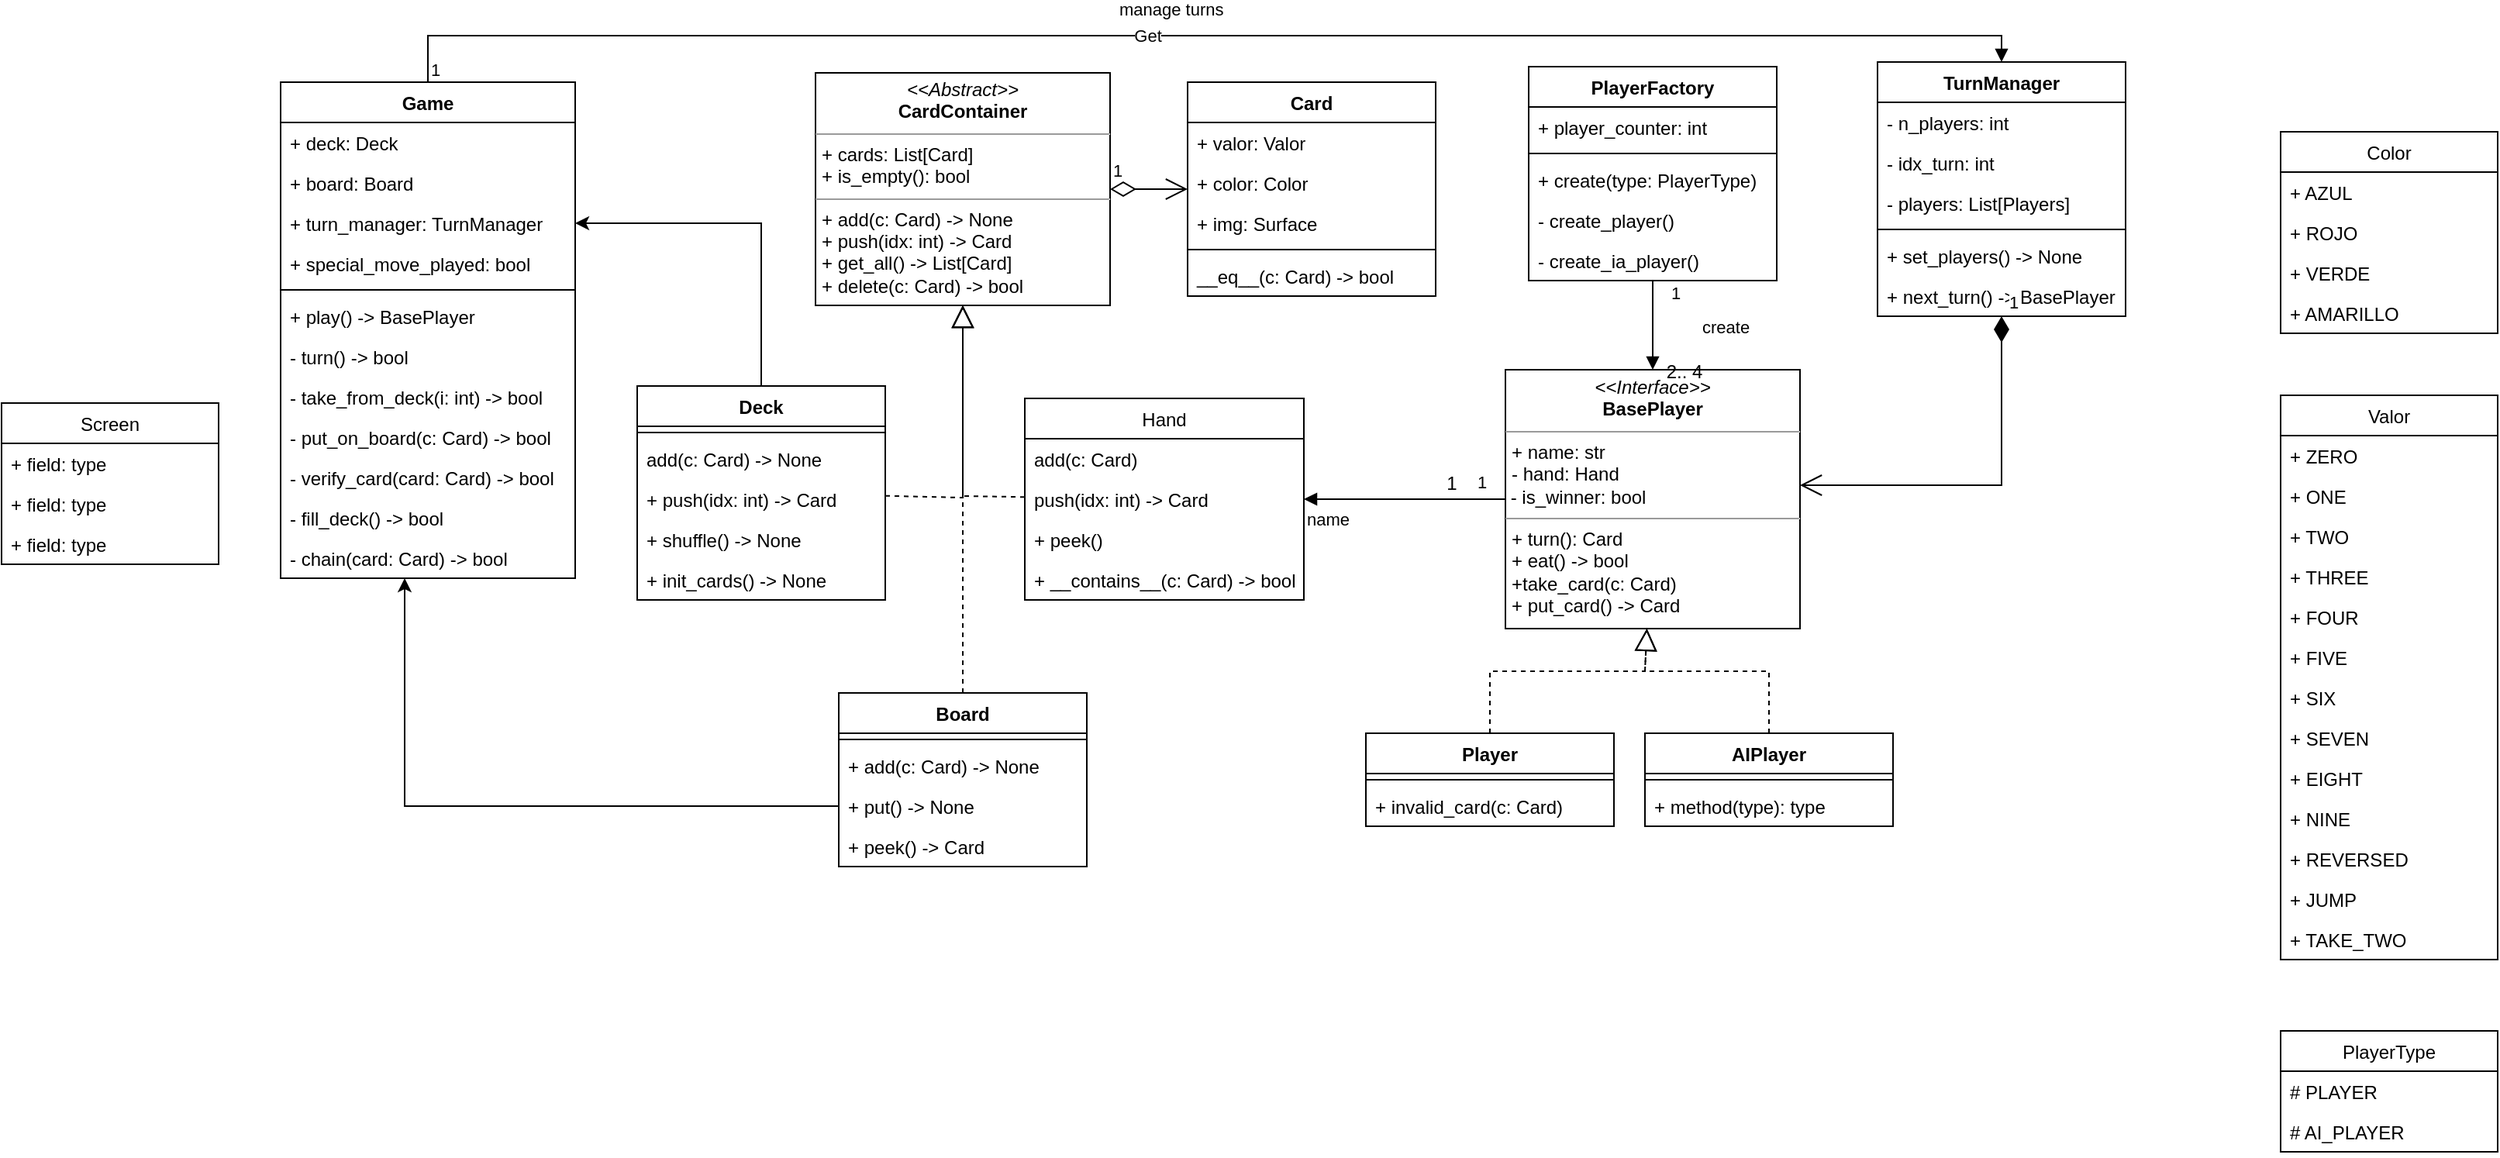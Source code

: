 <mxfile version="20.8.16" type="device"><diagram name="Page-1" id="DBGiUCMHaHdx4AlMlMy3"><mxGraphModel dx="2443" dy="949" grid="1" gridSize="10" guides="1" tooltips="1" connect="1" arrows="1" fold="1" page="1" pageScale="1" pageWidth="850" pageHeight="1100" math="0" shadow="0"><root><mxCell id="0"/><mxCell id="1" parent="0"/><mxCell id="ubqhAJazblZL6xj3t8Am-1" value="Game" style="swimlane;fontStyle=1;align=center;verticalAlign=top;childLayout=stackLayout;horizontal=1;startSize=26;horizontalStack=0;resizeParent=1;resizeParentMax=0;resizeLast=0;collapsible=1;marginBottom=0;" vertex="1" parent="1"><mxGeometry x="-600" y="140" width="190" height="320" as="geometry"/></mxCell><mxCell id="ubqhAJazblZL6xj3t8Am-2" value="+ deck: Deck" style="text;strokeColor=none;fillColor=none;align=left;verticalAlign=top;spacingLeft=4;spacingRight=4;overflow=hidden;rotatable=0;points=[[0,0.5],[1,0.5]];portConstraint=eastwest;" vertex="1" parent="ubqhAJazblZL6xj3t8Am-1"><mxGeometry y="26" width="190" height="26" as="geometry"/></mxCell><mxCell id="ubqhAJazblZL6xj3t8Am-128" value="+ board: Board" style="text;strokeColor=none;fillColor=none;align=left;verticalAlign=top;spacingLeft=4;spacingRight=4;overflow=hidden;rotatable=0;points=[[0,0.5],[1,0.5]];portConstraint=eastwest;" vertex="1" parent="ubqhAJazblZL6xj3t8Am-1"><mxGeometry y="52" width="190" height="26" as="geometry"/></mxCell><mxCell id="ubqhAJazblZL6xj3t8Am-129" value="+ turn_manager: TurnManager" style="text;strokeColor=none;fillColor=none;align=left;verticalAlign=top;spacingLeft=4;spacingRight=4;overflow=hidden;rotatable=0;points=[[0,0.5],[1,0.5]];portConstraint=eastwest;" vertex="1" parent="ubqhAJazblZL6xj3t8Am-1"><mxGeometry y="78" width="190" height="26" as="geometry"/></mxCell><mxCell id="ubqhAJazblZL6xj3t8Am-137" value="+ special_move_played: bool" style="text;strokeColor=none;fillColor=none;align=left;verticalAlign=top;spacingLeft=4;spacingRight=4;overflow=hidden;rotatable=0;points=[[0,0.5],[1,0.5]];portConstraint=eastwest;" vertex="1" parent="ubqhAJazblZL6xj3t8Am-1"><mxGeometry y="104" width="190" height="26" as="geometry"/></mxCell><mxCell id="ubqhAJazblZL6xj3t8Am-3" value="" style="line;strokeWidth=1;fillColor=none;align=left;verticalAlign=middle;spacingTop=-1;spacingLeft=3;spacingRight=3;rotatable=0;labelPosition=right;points=[];portConstraint=eastwest;strokeColor=inherit;" vertex="1" parent="ubqhAJazblZL6xj3t8Am-1"><mxGeometry y="130" width="190" height="8" as="geometry"/></mxCell><mxCell id="ubqhAJazblZL6xj3t8Am-4" value="+ play() -&gt; BasePlayer" style="text;strokeColor=none;fillColor=none;align=left;verticalAlign=top;spacingLeft=4;spacingRight=4;overflow=hidden;rotatable=0;points=[[0,0.5],[1,0.5]];portConstraint=eastwest;" vertex="1" parent="ubqhAJazblZL6xj3t8Am-1"><mxGeometry y="138" width="190" height="26" as="geometry"/></mxCell><mxCell id="ubqhAJazblZL6xj3t8Am-133" value="- turn() -&gt; bool" style="text;strokeColor=none;fillColor=none;align=left;verticalAlign=top;spacingLeft=4;spacingRight=4;overflow=hidden;rotatable=0;points=[[0,0.5],[1,0.5]];portConstraint=eastwest;" vertex="1" parent="ubqhAJazblZL6xj3t8Am-1"><mxGeometry y="164" width="190" height="26" as="geometry"/></mxCell><mxCell id="ubqhAJazblZL6xj3t8Am-134" value="- take_from_deck(i: int) -&gt; bool" style="text;strokeColor=none;fillColor=none;align=left;verticalAlign=top;spacingLeft=4;spacingRight=4;overflow=hidden;rotatable=0;points=[[0,0.5],[1,0.5]];portConstraint=eastwest;" vertex="1" parent="ubqhAJazblZL6xj3t8Am-1"><mxGeometry y="190" width="190" height="26" as="geometry"/></mxCell><mxCell id="ubqhAJazblZL6xj3t8Am-135" value="- put_on_board(c: Card) -&gt; bool" style="text;strokeColor=none;fillColor=none;align=left;verticalAlign=top;spacingLeft=4;spacingRight=4;overflow=hidden;rotatable=0;points=[[0,0.5],[1,0.5]];portConstraint=eastwest;" vertex="1" parent="ubqhAJazblZL6xj3t8Am-1"><mxGeometry y="216" width="190" height="26" as="geometry"/></mxCell><mxCell id="ubqhAJazblZL6xj3t8Am-132" value="- verify_card(card: Card) -&gt; bool" style="text;strokeColor=none;fillColor=none;align=left;verticalAlign=top;spacingLeft=4;spacingRight=4;overflow=hidden;rotatable=0;points=[[0,0.5],[1,0.5]];portConstraint=eastwest;" vertex="1" parent="ubqhAJazblZL6xj3t8Am-1"><mxGeometry y="242" width="190" height="26" as="geometry"/></mxCell><mxCell id="ubqhAJazblZL6xj3t8Am-140" value="- fill_deck() -&gt; bool" style="text;strokeColor=none;fillColor=none;align=left;verticalAlign=top;spacingLeft=4;spacingRight=4;overflow=hidden;rotatable=0;points=[[0,0.5],[1,0.5]];portConstraint=eastwest;" vertex="1" parent="ubqhAJazblZL6xj3t8Am-1"><mxGeometry y="268" width="190" height="26" as="geometry"/></mxCell><mxCell id="ubqhAJazblZL6xj3t8Am-136" value="- chain(card: Card) -&gt; bool" style="text;strokeColor=none;fillColor=none;align=left;verticalAlign=top;spacingLeft=4;spacingRight=4;overflow=hidden;rotatable=0;points=[[0,0.5],[1,0.5]];portConstraint=eastwest;" vertex="1" parent="ubqhAJazblZL6xj3t8Am-1"><mxGeometry y="294" width="190" height="26" as="geometry"/></mxCell><mxCell id="ubqhAJazblZL6xj3t8Am-9" value="&lt;p style=&quot;margin:0px;margin-top:4px;text-align:center;&quot;&gt;&lt;i&gt;&amp;lt;&amp;lt;Interface&amp;gt;&amp;gt;&lt;/i&gt;&lt;br&gt;&lt;b&gt;BasePlayer&lt;/b&gt;&lt;/p&gt;&lt;hr size=&quot;1&quot;&gt;&lt;p style=&quot;margin:0px;margin-left:4px;&quot;&gt;+ name: str&lt;br&gt;- hand: Hand&lt;/p&gt;&amp;nbsp;- is_winner: bool&lt;br&gt;&lt;hr size=&quot;1&quot;&gt;&lt;p style=&quot;margin:0px;margin-left:4px;&quot;&gt;+ turn(): Card&lt;/p&gt;&lt;p style=&quot;margin:0px;margin-left:4px;&quot;&gt;+ eat() -&amp;gt; bool&lt;br&gt;+take_card(c: Card)&lt;/p&gt;&lt;p style=&quot;margin:0px;margin-left:4px;&quot;&gt;+ put_card() -&amp;gt; Card&lt;/p&gt;" style="verticalAlign=top;align=left;overflow=fill;fontSize=12;fontFamily=Helvetica;html=1;" vertex="1" parent="1"><mxGeometry x="190" y="325.5" width="190" height="167" as="geometry"/></mxCell><mxCell id="ubqhAJazblZL6xj3t8Am-10" value="Hand" style="swimlane;fontStyle=0;childLayout=stackLayout;horizontal=1;startSize=26;fillColor=none;horizontalStack=0;resizeParent=1;resizeParentMax=0;resizeLast=0;collapsible=1;marginBottom=0;" vertex="1" parent="1"><mxGeometry x="-120" y="344" width="180" height="130" as="geometry"/></mxCell><mxCell id="ubqhAJazblZL6xj3t8Am-102" value="add(c: Card)" style="text;strokeColor=none;fillColor=none;align=left;verticalAlign=top;spacingLeft=4;spacingRight=4;overflow=hidden;rotatable=0;points=[[0,0.5],[1,0.5]];portConstraint=eastwest;" vertex="1" parent="ubqhAJazblZL6xj3t8Am-10"><mxGeometry y="26" width="180" height="26" as="geometry"/></mxCell><mxCell id="ubqhAJazblZL6xj3t8Am-103" value="push(idx: int) -&gt; Card" style="text;strokeColor=none;fillColor=none;align=left;verticalAlign=top;spacingLeft=4;spacingRight=4;overflow=hidden;rotatable=0;points=[[0,0.5],[1,0.5]];portConstraint=eastwest;" vertex="1" parent="ubqhAJazblZL6xj3t8Am-10"><mxGeometry y="52" width="180" height="26" as="geometry"/></mxCell><mxCell id="ubqhAJazblZL6xj3t8Am-119" value="+ peek()" style="text;strokeColor=none;fillColor=none;align=left;verticalAlign=top;spacingLeft=4;spacingRight=4;overflow=hidden;rotatable=0;points=[[0,0.5],[1,0.5]];portConstraint=eastwest;" vertex="1" parent="ubqhAJazblZL6xj3t8Am-10"><mxGeometry y="78" width="180" height="26" as="geometry"/></mxCell><mxCell id="ubqhAJazblZL6xj3t8Am-117" value="+ __contains__(c: Card) -&gt; bool" style="text;strokeColor=none;fillColor=none;align=left;verticalAlign=top;spacingLeft=4;spacingRight=4;overflow=hidden;rotatable=0;points=[[0,0.5],[1,0.5]];portConstraint=eastwest;" vertex="1" parent="ubqhAJazblZL6xj3t8Am-10"><mxGeometry y="104" width="180" height="26" as="geometry"/></mxCell><mxCell id="ubqhAJazblZL6xj3t8Am-14" value="Player" style="swimlane;fontStyle=1;align=center;verticalAlign=top;childLayout=stackLayout;horizontal=1;startSize=26;horizontalStack=0;resizeParent=1;resizeParentMax=0;resizeLast=0;collapsible=1;marginBottom=0;" vertex="1" parent="1"><mxGeometry x="100" y="560" width="160" height="60" as="geometry"/></mxCell><mxCell id="ubqhAJazblZL6xj3t8Am-16" value="" style="line;strokeWidth=1;fillColor=none;align=left;verticalAlign=middle;spacingTop=-1;spacingLeft=3;spacingRight=3;rotatable=0;labelPosition=right;points=[];portConstraint=eastwest;strokeColor=inherit;" vertex="1" parent="ubqhAJazblZL6xj3t8Am-14"><mxGeometry y="26" width="160" height="8" as="geometry"/></mxCell><mxCell id="ubqhAJazblZL6xj3t8Am-17" value="+ invalid_card(c: Card)" style="text;strokeColor=none;fillColor=none;align=left;verticalAlign=top;spacingLeft=4;spacingRight=4;overflow=hidden;rotatable=0;points=[[0,0.5],[1,0.5]];portConstraint=eastwest;" vertex="1" parent="ubqhAJazblZL6xj3t8Am-14"><mxGeometry y="34" width="160" height="26" as="geometry"/></mxCell><mxCell id="ubqhAJazblZL6xj3t8Am-18" value="AIPlayer" style="swimlane;fontStyle=1;align=center;verticalAlign=top;childLayout=stackLayout;horizontal=1;startSize=26;horizontalStack=0;resizeParent=1;resizeParentMax=0;resizeLast=0;collapsible=1;marginBottom=0;" vertex="1" parent="1"><mxGeometry x="280" y="560" width="160" height="60" as="geometry"/></mxCell><mxCell id="ubqhAJazblZL6xj3t8Am-20" value="" style="line;strokeWidth=1;fillColor=none;align=left;verticalAlign=middle;spacingTop=-1;spacingLeft=3;spacingRight=3;rotatable=0;labelPosition=right;points=[];portConstraint=eastwest;strokeColor=inherit;" vertex="1" parent="ubqhAJazblZL6xj3t8Am-18"><mxGeometry y="26" width="160" height="8" as="geometry"/></mxCell><mxCell id="ubqhAJazblZL6xj3t8Am-21" value="+ method(type): type" style="text;strokeColor=none;fillColor=none;align=left;verticalAlign=top;spacingLeft=4;spacingRight=4;overflow=hidden;rotatable=0;points=[[0,0.5],[1,0.5]];portConstraint=eastwest;" vertex="1" parent="ubqhAJazblZL6xj3t8Am-18"><mxGeometry y="34" width="160" height="26" as="geometry"/></mxCell><mxCell id="ubqhAJazblZL6xj3t8Am-22" value="" style="endArrow=block;dashed=1;endFill=0;endSize=12;html=1;rounded=0;" edge="1" parent="1" source="ubqhAJazblZL6xj3t8Am-14" target="ubqhAJazblZL6xj3t8Am-9"><mxGeometry width="160" relative="1" as="geometry"><mxPoint x="295" y="440" as="sourcePoint"/><mxPoint x="455" y="440" as="targetPoint"/><Array as="points"><mxPoint x="180" y="520"/><mxPoint x="280" y="520"/></Array></mxGeometry></mxCell><mxCell id="ubqhAJazblZL6xj3t8Am-23" value="" style="endArrow=block;dashed=1;endFill=0;endSize=12;html=1;rounded=0;" edge="1" parent="1" source="ubqhAJazblZL6xj3t8Am-18" target="ubqhAJazblZL6xj3t8Am-9"><mxGeometry width="160" relative="1" as="geometry"><mxPoint x="295" y="440" as="sourcePoint"/><mxPoint x="455" y="440" as="targetPoint"/><Array as="points"><mxPoint x="360" y="520"/><mxPoint x="280" y="520"/></Array></mxGeometry></mxCell><mxCell id="ubqhAJazblZL6xj3t8Am-24" value="PlayerFactory" style="swimlane;fontStyle=1;align=center;verticalAlign=top;childLayout=stackLayout;horizontal=1;startSize=26;horizontalStack=0;resizeParent=1;resizeParentMax=0;resizeLast=0;collapsible=1;marginBottom=0;" vertex="1" parent="1"><mxGeometry x="205" y="130" width="160" height="138" as="geometry"/></mxCell><mxCell id="ubqhAJazblZL6xj3t8Am-36" value="+ player_counter: int" style="text;strokeColor=none;fillColor=none;align=left;verticalAlign=top;spacingLeft=4;spacingRight=4;overflow=hidden;rotatable=0;points=[[0,0.5],[1,0.5]];portConstraint=eastwest;" vertex="1" parent="ubqhAJazblZL6xj3t8Am-24"><mxGeometry y="26" width="160" height="26" as="geometry"/></mxCell><mxCell id="ubqhAJazblZL6xj3t8Am-26" value="" style="line;strokeWidth=1;fillColor=none;align=left;verticalAlign=middle;spacingTop=-1;spacingLeft=3;spacingRight=3;rotatable=0;labelPosition=right;points=[];portConstraint=eastwest;strokeColor=inherit;" vertex="1" parent="ubqhAJazblZL6xj3t8Am-24"><mxGeometry y="52" width="160" height="8" as="geometry"/></mxCell><mxCell id="ubqhAJazblZL6xj3t8Am-37" value="+ create(type: PlayerType)" style="text;strokeColor=none;fillColor=none;align=left;verticalAlign=top;spacingLeft=4;spacingRight=4;overflow=hidden;rotatable=0;points=[[0,0.5],[1,0.5]];portConstraint=eastwest;" vertex="1" parent="ubqhAJazblZL6xj3t8Am-24"><mxGeometry y="60" width="160" height="26" as="geometry"/></mxCell><mxCell id="ubqhAJazblZL6xj3t8Am-27" value="- create_player()" style="text;strokeColor=none;fillColor=none;align=left;verticalAlign=top;spacingLeft=4;spacingRight=4;overflow=hidden;rotatable=0;points=[[0,0.5],[1,0.5]];portConstraint=eastwest;" vertex="1" parent="ubqhAJazblZL6xj3t8Am-24"><mxGeometry y="86" width="160" height="26" as="geometry"/></mxCell><mxCell id="ubqhAJazblZL6xj3t8Am-29" value="- create_ia_player()" style="text;strokeColor=none;fillColor=none;align=left;verticalAlign=top;spacingLeft=4;spacingRight=4;overflow=hidden;rotatable=0;points=[[0,0.5],[1,0.5]];portConstraint=eastwest;" vertex="1" parent="ubqhAJazblZL6xj3t8Am-24"><mxGeometry y="112" width="160" height="26" as="geometry"/></mxCell><mxCell id="ubqhAJazblZL6xj3t8Am-30" value="create" style="endArrow=block;endFill=1;html=1;edgeStyle=orthogonalEdgeStyle;align=left;verticalAlign=top;rounded=0;" edge="1" parent="1" source="ubqhAJazblZL6xj3t8Am-24" target="ubqhAJazblZL6xj3t8Am-9"><mxGeometry x="-0.429" y="30" relative="1" as="geometry"><mxPoint x="340" y="320" as="sourcePoint"/><mxPoint x="500" y="320" as="targetPoint"/><mxPoint as="offset"/></mxGeometry></mxCell><mxCell id="ubqhAJazblZL6xj3t8Am-31" value="1" style="edgeLabel;resizable=0;html=1;align=left;verticalAlign=bottom;" connectable="0" vertex="1" parent="ubqhAJazblZL6xj3t8Am-30"><mxGeometry x="-1" relative="1" as="geometry"><mxPoint x="10" y="16" as="offset"/></mxGeometry></mxCell><mxCell id="ubqhAJazblZL6xj3t8Am-32" value="2.. 4" style="text;html=1;align=center;verticalAlign=middle;resizable=0;points=[];autosize=1;strokeColor=none;fillColor=none;" vertex="1" parent="1"><mxGeometry x="280" y="312" width="50" height="30" as="geometry"/></mxCell><mxCell id="ubqhAJazblZL6xj3t8Am-33" value="name" style="endArrow=block;endFill=1;html=1;edgeStyle=orthogonalEdgeStyle;align=left;verticalAlign=top;rounded=0;" edge="1" parent="1" source="ubqhAJazblZL6xj3t8Am-9" target="ubqhAJazblZL6xj3t8Am-10"><mxGeometry x="1" relative="1" as="geometry"><mxPoint x="340" y="370" as="sourcePoint"/><mxPoint x="500" y="370" as="targetPoint"/><mxPoint as="offset"/></mxGeometry></mxCell><mxCell id="ubqhAJazblZL6xj3t8Am-34" value="1" style="edgeLabel;resizable=0;html=1;align=left;verticalAlign=bottom;" connectable="0" vertex="1" parent="ubqhAJazblZL6xj3t8Am-33"><mxGeometry x="-1" relative="1" as="geometry"><mxPoint x="-20" y="-3" as="offset"/></mxGeometry></mxCell><mxCell id="ubqhAJazblZL6xj3t8Am-35" value="1" style="text;html=1;align=center;verticalAlign=middle;resizable=0;points=[];autosize=1;strokeColor=none;fillColor=none;" vertex="1" parent="1"><mxGeometry x="140" y="384" width="30" height="30" as="geometry"/></mxCell><mxCell id="ubqhAJazblZL6xj3t8Am-38" value="PlayerType" style="swimlane;fontStyle=0;childLayout=stackLayout;horizontal=1;startSize=26;fillColor=none;horizontalStack=0;resizeParent=1;resizeParentMax=0;resizeLast=0;collapsible=1;marginBottom=0;" vertex="1" parent="1"><mxGeometry x="690" y="752" width="140" height="78" as="geometry"/></mxCell><mxCell id="ubqhAJazblZL6xj3t8Am-25" value="# PLAYER" style="text;strokeColor=none;fillColor=none;align=left;verticalAlign=top;spacingLeft=4;spacingRight=4;overflow=hidden;rotatable=0;points=[[0,0.5],[1,0.5]];portConstraint=eastwest;" vertex="1" parent="ubqhAJazblZL6xj3t8Am-38"><mxGeometry y="26" width="140" height="26" as="geometry"/></mxCell><mxCell id="ubqhAJazblZL6xj3t8Am-28" value="# AI_PLAYER" style="text;strokeColor=none;fillColor=none;align=left;verticalAlign=top;spacingLeft=4;spacingRight=4;overflow=hidden;rotatable=0;points=[[0,0.5],[1,0.5]];portConstraint=eastwest;" vertex="1" parent="ubqhAJazblZL6xj3t8Am-38"><mxGeometry y="52" width="140" height="26" as="geometry"/></mxCell><mxCell id="ubqhAJazblZL6xj3t8Am-43" value="Card" style="swimlane;fontStyle=1;align=center;verticalAlign=top;childLayout=stackLayout;horizontal=1;startSize=26;horizontalStack=0;resizeParent=1;resizeParentMax=0;resizeLast=0;collapsible=1;marginBottom=0;" vertex="1" parent="1"><mxGeometry x="-15" y="140" width="160" height="138" as="geometry"/></mxCell><mxCell id="ubqhAJazblZL6xj3t8Am-47" value="+ valor: Valor" style="text;strokeColor=none;fillColor=none;align=left;verticalAlign=top;spacingLeft=4;spacingRight=4;overflow=hidden;rotatable=0;points=[[0,0.5],[1,0.5]];portConstraint=eastwest;" vertex="1" parent="ubqhAJazblZL6xj3t8Am-43"><mxGeometry y="26" width="160" height="26" as="geometry"/></mxCell><mxCell id="ubqhAJazblZL6xj3t8Am-44" value="+ color: Color" style="text;strokeColor=none;fillColor=none;align=left;verticalAlign=top;spacingLeft=4;spacingRight=4;overflow=hidden;rotatable=0;points=[[0,0.5],[1,0.5]];portConstraint=eastwest;" vertex="1" parent="ubqhAJazblZL6xj3t8Am-43"><mxGeometry y="52" width="160" height="26" as="geometry"/></mxCell><mxCell id="ubqhAJazblZL6xj3t8Am-48" value="+ img: Surface" style="text;strokeColor=none;fillColor=none;align=left;verticalAlign=top;spacingLeft=4;spacingRight=4;overflow=hidden;rotatable=0;points=[[0,0.5],[1,0.5]];portConstraint=eastwest;" vertex="1" parent="ubqhAJazblZL6xj3t8Am-43"><mxGeometry y="78" width="160" height="26" as="geometry"/></mxCell><mxCell id="ubqhAJazblZL6xj3t8Am-45" value="" style="line;strokeWidth=1;fillColor=none;align=left;verticalAlign=middle;spacingTop=-1;spacingLeft=3;spacingRight=3;rotatable=0;labelPosition=right;points=[];portConstraint=eastwest;strokeColor=inherit;" vertex="1" parent="ubqhAJazblZL6xj3t8Am-43"><mxGeometry y="104" width="160" height="8" as="geometry"/></mxCell><mxCell id="ubqhAJazblZL6xj3t8Am-46" value="__eq__(c: Card) -&gt; bool" style="text;strokeColor=none;fillColor=none;align=left;verticalAlign=top;spacingLeft=4;spacingRight=4;overflow=hidden;rotatable=0;points=[[0,0.5],[1,0.5]];portConstraint=eastwest;" vertex="1" parent="ubqhAJazblZL6xj3t8Am-43"><mxGeometry y="112" width="160" height="26" as="geometry"/></mxCell><mxCell id="ubqhAJazblZL6xj3t8Am-49" value="Color" style="swimlane;fontStyle=0;childLayout=stackLayout;horizontal=1;startSize=26;fillColor=none;horizontalStack=0;resizeParent=1;resizeParentMax=0;resizeLast=0;collapsible=1;marginBottom=0;" vertex="1" parent="1"><mxGeometry x="690" y="172" width="140" height="130" as="geometry"/></mxCell><mxCell id="ubqhAJazblZL6xj3t8Am-50" value="+ AZUL" style="text;strokeColor=none;fillColor=none;align=left;verticalAlign=top;spacingLeft=4;spacingRight=4;overflow=hidden;rotatable=0;points=[[0,0.5],[1,0.5]];portConstraint=eastwest;" vertex="1" parent="ubqhAJazblZL6xj3t8Am-49"><mxGeometry y="26" width="140" height="26" as="geometry"/></mxCell><mxCell id="ubqhAJazblZL6xj3t8Am-51" value="+ ROJO" style="text;strokeColor=none;fillColor=none;align=left;verticalAlign=top;spacingLeft=4;spacingRight=4;overflow=hidden;rotatable=0;points=[[0,0.5],[1,0.5]];portConstraint=eastwest;" vertex="1" parent="ubqhAJazblZL6xj3t8Am-49"><mxGeometry y="52" width="140" height="26" as="geometry"/></mxCell><mxCell id="ubqhAJazblZL6xj3t8Am-55" value="+ VERDE" style="text;strokeColor=none;fillColor=none;align=left;verticalAlign=top;spacingLeft=4;spacingRight=4;overflow=hidden;rotatable=0;points=[[0,0.5],[1,0.5]];portConstraint=eastwest;" vertex="1" parent="ubqhAJazblZL6xj3t8Am-49"><mxGeometry y="78" width="140" height="26" as="geometry"/></mxCell><mxCell id="ubqhAJazblZL6xj3t8Am-54" value="+ AMARILLO" style="text;strokeColor=none;fillColor=none;align=left;verticalAlign=top;spacingLeft=4;spacingRight=4;overflow=hidden;rotatable=0;points=[[0,0.5],[1,0.5]];portConstraint=eastwest;" vertex="1" parent="ubqhAJazblZL6xj3t8Am-49"><mxGeometry y="104" width="140" height="26" as="geometry"/></mxCell><mxCell id="ubqhAJazblZL6xj3t8Am-56" value="Valor" style="swimlane;fontStyle=0;childLayout=stackLayout;horizontal=1;startSize=26;fillColor=none;horizontalStack=0;resizeParent=1;resizeParentMax=0;resizeLast=0;collapsible=1;marginBottom=0;" vertex="1" parent="1"><mxGeometry x="690" y="342" width="140" height="364" as="geometry"/></mxCell><mxCell id="ubqhAJazblZL6xj3t8Am-57" value="+ ZERO" style="text;strokeColor=none;fillColor=none;align=left;verticalAlign=top;spacingLeft=4;spacingRight=4;overflow=hidden;rotatable=0;points=[[0,0.5],[1,0.5]];portConstraint=eastwest;" vertex="1" parent="ubqhAJazblZL6xj3t8Am-56"><mxGeometry y="26" width="140" height="26" as="geometry"/></mxCell><mxCell id="ubqhAJazblZL6xj3t8Am-58" value="+ ONE" style="text;strokeColor=none;fillColor=none;align=left;verticalAlign=top;spacingLeft=4;spacingRight=4;overflow=hidden;rotatable=0;points=[[0,0.5],[1,0.5]];portConstraint=eastwest;" vertex="1" parent="ubqhAJazblZL6xj3t8Am-56"><mxGeometry y="52" width="140" height="26" as="geometry"/></mxCell><mxCell id="ubqhAJazblZL6xj3t8Am-59" value="+ TWO" style="text;strokeColor=none;fillColor=none;align=left;verticalAlign=top;spacingLeft=4;spacingRight=4;overflow=hidden;rotatable=0;points=[[0,0.5],[1,0.5]];portConstraint=eastwest;" vertex="1" parent="ubqhAJazblZL6xj3t8Am-56"><mxGeometry y="78" width="140" height="26" as="geometry"/></mxCell><mxCell id="ubqhAJazblZL6xj3t8Am-60" value="+ THREE" style="text;strokeColor=none;fillColor=none;align=left;verticalAlign=top;spacingLeft=4;spacingRight=4;overflow=hidden;rotatable=0;points=[[0,0.5],[1,0.5]];portConstraint=eastwest;" vertex="1" parent="ubqhAJazblZL6xj3t8Am-56"><mxGeometry y="104" width="140" height="26" as="geometry"/></mxCell><mxCell id="ubqhAJazblZL6xj3t8Am-62" value="+ FOUR" style="text;strokeColor=none;fillColor=none;align=left;verticalAlign=top;spacingLeft=4;spacingRight=4;overflow=hidden;rotatable=0;points=[[0,0.5],[1,0.5]];portConstraint=eastwest;" vertex="1" parent="ubqhAJazblZL6xj3t8Am-56"><mxGeometry y="130" width="140" height="26" as="geometry"/></mxCell><mxCell id="ubqhAJazblZL6xj3t8Am-65" value="+ FIVE" style="text;strokeColor=none;fillColor=none;align=left;verticalAlign=top;spacingLeft=4;spacingRight=4;overflow=hidden;rotatable=0;points=[[0,0.5],[1,0.5]];portConstraint=eastwest;" vertex="1" parent="ubqhAJazblZL6xj3t8Am-56"><mxGeometry y="156" width="140" height="26" as="geometry"/></mxCell><mxCell id="ubqhAJazblZL6xj3t8Am-66" value="+ SIX" style="text;strokeColor=none;fillColor=none;align=left;verticalAlign=top;spacingLeft=4;spacingRight=4;overflow=hidden;rotatable=0;points=[[0,0.5],[1,0.5]];portConstraint=eastwest;" vertex="1" parent="ubqhAJazblZL6xj3t8Am-56"><mxGeometry y="182" width="140" height="26" as="geometry"/></mxCell><mxCell id="ubqhAJazblZL6xj3t8Am-67" value="+ SEVEN" style="text;strokeColor=none;fillColor=none;align=left;verticalAlign=top;spacingLeft=4;spacingRight=4;overflow=hidden;rotatable=0;points=[[0,0.5],[1,0.5]];portConstraint=eastwest;" vertex="1" parent="ubqhAJazblZL6xj3t8Am-56"><mxGeometry y="208" width="140" height="26" as="geometry"/></mxCell><mxCell id="ubqhAJazblZL6xj3t8Am-64" value="+ EIGHT" style="text;strokeColor=none;fillColor=none;align=left;verticalAlign=top;spacingLeft=4;spacingRight=4;overflow=hidden;rotatable=0;points=[[0,0.5],[1,0.5]];portConstraint=eastwest;" vertex="1" parent="ubqhAJazblZL6xj3t8Am-56"><mxGeometry y="234" width="140" height="26" as="geometry"/></mxCell><mxCell id="ubqhAJazblZL6xj3t8Am-63" value="+ NINE" style="text;strokeColor=none;fillColor=none;align=left;verticalAlign=top;spacingLeft=4;spacingRight=4;overflow=hidden;rotatable=0;points=[[0,0.5],[1,0.5]];portConstraint=eastwest;" vertex="1" parent="ubqhAJazblZL6xj3t8Am-56"><mxGeometry y="260" width="140" height="26" as="geometry"/></mxCell><mxCell id="ubqhAJazblZL6xj3t8Am-61" value="+ REVERSED" style="text;strokeColor=none;fillColor=none;align=left;verticalAlign=top;spacingLeft=4;spacingRight=4;overflow=hidden;rotatable=0;points=[[0,0.5],[1,0.5]];portConstraint=eastwest;" vertex="1" parent="ubqhAJazblZL6xj3t8Am-56"><mxGeometry y="286" width="140" height="26" as="geometry"/></mxCell><mxCell id="ubqhAJazblZL6xj3t8Am-68" value="+ JUMP" style="text;strokeColor=none;fillColor=none;align=left;verticalAlign=top;spacingLeft=4;spacingRight=4;overflow=hidden;rotatable=0;points=[[0,0.5],[1,0.5]];portConstraint=eastwest;" vertex="1" parent="ubqhAJazblZL6xj3t8Am-56"><mxGeometry y="312" width="140" height="26" as="geometry"/></mxCell><mxCell id="ubqhAJazblZL6xj3t8Am-69" value="+ TAKE_TWO" style="text;strokeColor=none;fillColor=none;align=left;verticalAlign=top;spacingLeft=4;spacingRight=4;overflow=hidden;rotatable=0;points=[[0,0.5],[1,0.5]];portConstraint=eastwest;" vertex="1" parent="ubqhAJazblZL6xj3t8Am-56"><mxGeometry y="338" width="140" height="26" as="geometry"/></mxCell><mxCell id="ubqhAJazblZL6xj3t8Am-131" style="edgeStyle=orthogonalEdgeStyle;rounded=0;orthogonalLoop=1;jettySize=auto;html=1;entryX=1;entryY=0.5;entryDx=0;entryDy=0;" edge="1" parent="1" source="ubqhAJazblZL6xj3t8Am-74" target="ubqhAJazblZL6xj3t8Am-129"><mxGeometry relative="1" as="geometry"><Array as="points"><mxPoint x="-290" y="231"/></Array></mxGeometry></mxCell><mxCell id="ubqhAJazblZL6xj3t8Am-74" value="Deck" style="swimlane;fontStyle=1;align=center;verticalAlign=top;childLayout=stackLayout;horizontal=1;startSize=26;horizontalStack=0;resizeParent=1;resizeParentMax=0;resizeLast=0;collapsible=1;marginBottom=0;" vertex="1" parent="1"><mxGeometry x="-370" y="336" width="160" height="138" as="geometry"/></mxCell><mxCell id="ubqhAJazblZL6xj3t8Am-76" value="" style="line;strokeWidth=1;fillColor=none;align=left;verticalAlign=middle;spacingTop=-1;spacingLeft=3;spacingRight=3;rotatable=0;labelPosition=right;points=[];portConstraint=eastwest;strokeColor=inherit;" vertex="1" parent="ubqhAJazblZL6xj3t8Am-74"><mxGeometry y="26" width="160" height="8" as="geometry"/></mxCell><mxCell id="ubqhAJazblZL6xj3t8Am-77" value="add(c: Card) -&gt; None" style="text;strokeColor=none;fillColor=none;align=left;verticalAlign=top;spacingLeft=4;spacingRight=4;overflow=hidden;rotatable=0;points=[[0,0.5],[1,0.5]];portConstraint=eastwest;" vertex="1" parent="ubqhAJazblZL6xj3t8Am-74"><mxGeometry y="34" width="160" height="26" as="geometry"/></mxCell><mxCell id="ubqhAJazblZL6xj3t8Am-104" value="+ push(idx: int) -&gt; Card" style="text;strokeColor=none;fillColor=none;align=left;verticalAlign=top;spacingLeft=4;spacingRight=4;overflow=hidden;rotatable=0;points=[[0,0.5],[1,0.5]];portConstraint=eastwest;" vertex="1" parent="ubqhAJazblZL6xj3t8Am-74"><mxGeometry y="60" width="160" height="26" as="geometry"/></mxCell><mxCell id="ubqhAJazblZL6xj3t8Am-138" value="+ shuffle() -&gt; None" style="text;strokeColor=none;fillColor=none;align=left;verticalAlign=top;spacingLeft=4;spacingRight=4;overflow=hidden;rotatable=0;points=[[0,0.5],[1,0.5]];portConstraint=eastwest;" vertex="1" parent="ubqhAJazblZL6xj3t8Am-74"><mxGeometry y="86" width="160" height="26" as="geometry"/></mxCell><mxCell id="ubqhAJazblZL6xj3t8Am-116" value="+ init_cards() -&gt; None" style="text;strokeColor=none;fillColor=none;align=left;verticalAlign=top;spacingLeft=4;spacingRight=4;overflow=hidden;rotatable=0;points=[[0,0.5],[1,0.5]];portConstraint=eastwest;" vertex="1" parent="ubqhAJazblZL6xj3t8Am-74"><mxGeometry y="112" width="160" height="26" as="geometry"/></mxCell><mxCell id="ubqhAJazblZL6xj3t8Am-86" value="&lt;p style=&quot;margin:0px;margin-top:4px;text-align:center;&quot;&gt;&lt;i&gt;&amp;lt;&amp;lt;Abstract&amp;gt;&amp;gt;&lt;/i&gt;&lt;br&gt;&lt;b&gt;CardContainer&lt;/b&gt;&lt;/p&gt;&lt;hr size=&quot;1&quot;&gt;&lt;p style=&quot;margin:0px;margin-left:4px;&quot;&gt;+ cards: List[Card]&lt;/p&gt;&lt;p style=&quot;margin:0px;margin-left:4px;&quot;&gt;+ is_empty(): bool&lt;/p&gt;&lt;hr size=&quot;1&quot;&gt;&lt;p style=&quot;margin:0px;margin-left:4px;&quot;&gt;&lt;span style=&quot;background-color: initial;&quot;&gt;+ add(c: Card) -&amp;gt; None&lt;/span&gt;&lt;br&gt;&lt;/p&gt;&lt;p style=&quot;margin:0px;margin-left:4px;&quot;&gt;+ push(idx: int) -&amp;gt; Card&lt;/p&gt;&lt;p style=&quot;margin:0px;margin-left:4px;&quot;&gt;+ get_all() -&amp;gt; List[Card]&lt;/p&gt;&lt;p style=&quot;margin:0px;margin-left:4px;&quot;&gt;+ delete(c: Card) -&amp;gt; bool&lt;/p&gt;" style="verticalAlign=top;align=left;overflow=fill;fontSize=12;fontFamily=Helvetica;html=1;" vertex="1" parent="1"><mxGeometry x="-255" y="134" width="190" height="150" as="geometry"/></mxCell><mxCell id="ubqhAJazblZL6xj3t8Am-87" value="" style="endArrow=block;dashed=1;endFill=0;endSize=12;html=1;rounded=0;" edge="1" parent="1" source="ubqhAJazblZL6xj3t8Am-74" target="ubqhAJazblZL6xj3t8Am-86"><mxGeometry width="160" relative="1" as="geometry"><mxPoint x="-140" y="320" as="sourcePoint"/><mxPoint x="20" y="320" as="targetPoint"/><Array as="points"><mxPoint x="-160" y="408"/><mxPoint x="-160" y="390"/></Array></mxGeometry></mxCell><mxCell id="ubqhAJazblZL6xj3t8Am-88" value="" style="endArrow=block;dashed=1;endFill=0;endSize=12;html=1;rounded=0;" edge="1" parent="1" source="ubqhAJazblZL6xj3t8Am-10" target="ubqhAJazblZL6xj3t8Am-86"><mxGeometry width="160" relative="1" as="geometry"><mxPoint x="-140" y="320" as="sourcePoint"/><mxPoint x="20" y="320" as="targetPoint"/><Array as="points"><mxPoint x="-160" y="407"/></Array></mxGeometry></mxCell><mxCell id="ubqhAJazblZL6xj3t8Am-89" value="1" style="endArrow=open;html=1;endSize=12;startArrow=diamondThin;startSize=14;startFill=0;edgeStyle=orthogonalEdgeStyle;align=left;verticalAlign=bottom;rounded=0;" edge="1" parent="1" source="ubqhAJazblZL6xj3t8Am-86" target="ubqhAJazblZL6xj3t8Am-43"><mxGeometry x="-1" y="3" relative="1" as="geometry"><mxPoint x="-140" y="320" as="sourcePoint"/><mxPoint x="20" y="320" as="targetPoint"/></mxGeometry></mxCell><mxCell id="ubqhAJazblZL6xj3t8Am-90" value="Board" style="swimlane;fontStyle=1;align=center;verticalAlign=top;childLayout=stackLayout;horizontal=1;startSize=26;horizontalStack=0;resizeParent=1;resizeParentMax=0;resizeLast=0;collapsible=1;marginBottom=0;" vertex="1" parent="1"><mxGeometry x="-240" y="534" width="160" height="112" as="geometry"/></mxCell><mxCell id="ubqhAJazblZL6xj3t8Am-92" value="" style="line;strokeWidth=1;fillColor=none;align=left;verticalAlign=middle;spacingTop=-1;spacingLeft=3;spacingRight=3;rotatable=0;labelPosition=right;points=[];portConstraint=eastwest;strokeColor=inherit;" vertex="1" parent="ubqhAJazblZL6xj3t8Am-90"><mxGeometry y="26" width="160" height="8" as="geometry"/></mxCell><mxCell id="ubqhAJazblZL6xj3t8Am-93" value="+ add(c: Card) -&gt; None" style="text;strokeColor=none;fillColor=none;align=left;verticalAlign=top;spacingLeft=4;spacingRight=4;overflow=hidden;rotatable=0;points=[[0,0.5],[1,0.5]];portConstraint=eastwest;" vertex="1" parent="ubqhAJazblZL6xj3t8Am-90"><mxGeometry y="34" width="160" height="26" as="geometry"/></mxCell><mxCell id="ubqhAJazblZL6xj3t8Am-105" value="+ put() -&gt; None" style="text;strokeColor=none;fillColor=none;align=left;verticalAlign=top;spacingLeft=4;spacingRight=4;overflow=hidden;rotatable=0;points=[[0,0.5],[1,0.5]];portConstraint=eastwest;" vertex="1" parent="ubqhAJazblZL6xj3t8Am-90"><mxGeometry y="60" width="160" height="26" as="geometry"/></mxCell><mxCell id="ubqhAJazblZL6xj3t8Am-107" value="+ peek() -&gt; Card" style="text;strokeColor=none;fillColor=none;align=left;verticalAlign=top;spacingLeft=4;spacingRight=4;overflow=hidden;rotatable=0;points=[[0,0.5],[1,0.5]];portConstraint=eastwest;" vertex="1" parent="ubqhAJazblZL6xj3t8Am-90"><mxGeometry y="86" width="160" height="26" as="geometry"/></mxCell><mxCell id="ubqhAJazblZL6xj3t8Am-94" value="Screen" style="swimlane;fontStyle=0;childLayout=stackLayout;horizontal=1;startSize=26;fillColor=none;horizontalStack=0;resizeParent=1;resizeParentMax=0;resizeLast=0;collapsible=1;marginBottom=0;" vertex="1" parent="1"><mxGeometry x="-780" y="347" width="140" height="104" as="geometry"/></mxCell><mxCell id="ubqhAJazblZL6xj3t8Am-95" value="+ field: type" style="text;strokeColor=none;fillColor=none;align=left;verticalAlign=top;spacingLeft=4;spacingRight=4;overflow=hidden;rotatable=0;points=[[0,0.5],[1,0.5]];portConstraint=eastwest;" vertex="1" parent="ubqhAJazblZL6xj3t8Am-94"><mxGeometry y="26" width="140" height="26" as="geometry"/></mxCell><mxCell id="ubqhAJazblZL6xj3t8Am-96" value="+ field: type" style="text;strokeColor=none;fillColor=none;align=left;verticalAlign=top;spacingLeft=4;spacingRight=4;overflow=hidden;rotatable=0;points=[[0,0.5],[1,0.5]];portConstraint=eastwest;" vertex="1" parent="ubqhAJazblZL6xj3t8Am-94"><mxGeometry y="52" width="140" height="26" as="geometry"/></mxCell><mxCell id="ubqhAJazblZL6xj3t8Am-97" value="+ field: type" style="text;strokeColor=none;fillColor=none;align=left;verticalAlign=top;spacingLeft=4;spacingRight=4;overflow=hidden;rotatable=0;points=[[0,0.5],[1,0.5]];portConstraint=eastwest;" vertex="1" parent="ubqhAJazblZL6xj3t8Am-94"><mxGeometry y="78" width="140" height="26" as="geometry"/></mxCell><mxCell id="ubqhAJazblZL6xj3t8Am-106" value="" style="endArrow=block;dashed=1;endFill=0;endSize=12;html=1;rounded=0;" edge="1" parent="1" source="ubqhAJazblZL6xj3t8Am-90" target="ubqhAJazblZL6xj3t8Am-86"><mxGeometry width="160" relative="1" as="geometry"><mxPoint x="-90" y="370" as="sourcePoint"/><mxPoint x="70" y="370" as="targetPoint"/></mxGeometry></mxCell><mxCell id="ubqhAJazblZL6xj3t8Am-108" value="TurnManager" style="swimlane;fontStyle=1;align=center;verticalAlign=top;childLayout=stackLayout;horizontal=1;startSize=26;horizontalStack=0;resizeParent=1;resizeParentMax=0;resizeLast=0;collapsible=1;marginBottom=0;" vertex="1" parent="1"><mxGeometry x="430" y="127" width="160" height="164" as="geometry"/></mxCell><mxCell id="ubqhAJazblZL6xj3t8Am-109" value="- n_players: int" style="text;strokeColor=none;fillColor=none;align=left;verticalAlign=top;spacingLeft=4;spacingRight=4;overflow=hidden;rotatable=0;points=[[0,0.5],[1,0.5]];portConstraint=eastwest;" vertex="1" parent="ubqhAJazblZL6xj3t8Am-108"><mxGeometry y="26" width="160" height="26" as="geometry"/></mxCell><mxCell id="ubqhAJazblZL6xj3t8Am-123" value="- idx_turn: int" style="text;strokeColor=none;fillColor=none;align=left;verticalAlign=top;spacingLeft=4;spacingRight=4;overflow=hidden;rotatable=0;points=[[0,0.5],[1,0.5]];portConstraint=eastwest;" vertex="1" parent="ubqhAJazblZL6xj3t8Am-108"><mxGeometry y="52" width="160" height="26" as="geometry"/></mxCell><mxCell id="ubqhAJazblZL6xj3t8Am-112" value="- players: List[Players]" style="text;strokeColor=none;fillColor=none;align=left;verticalAlign=top;spacingLeft=4;spacingRight=4;overflow=hidden;rotatable=0;points=[[0,0.5],[1,0.5]];portConstraint=eastwest;" vertex="1" parent="ubqhAJazblZL6xj3t8Am-108"><mxGeometry y="78" width="160" height="26" as="geometry"/></mxCell><mxCell id="ubqhAJazblZL6xj3t8Am-110" value="" style="line;strokeWidth=1;fillColor=none;align=left;verticalAlign=middle;spacingTop=-1;spacingLeft=3;spacingRight=3;rotatable=0;labelPosition=right;points=[];portConstraint=eastwest;strokeColor=inherit;" vertex="1" parent="ubqhAJazblZL6xj3t8Am-108"><mxGeometry y="104" width="160" height="8" as="geometry"/></mxCell><mxCell id="ubqhAJazblZL6xj3t8Am-111" value="+ set_players() -&gt; None" style="text;strokeColor=none;fillColor=none;align=left;verticalAlign=top;spacingLeft=4;spacingRight=4;overflow=hidden;rotatable=0;points=[[0,0.5],[1,0.5]];portConstraint=eastwest;" vertex="1" parent="ubqhAJazblZL6xj3t8Am-108"><mxGeometry y="112" width="160" height="26" as="geometry"/></mxCell><mxCell id="ubqhAJazblZL6xj3t8Am-122" value="+ next_turn() -&gt; BasePlayer" style="text;strokeColor=none;fillColor=none;align=left;verticalAlign=top;spacingLeft=4;spacingRight=4;overflow=hidden;rotatable=0;points=[[0,0.5],[1,0.5]];portConstraint=eastwest;" vertex="1" parent="ubqhAJazblZL6xj3t8Am-108"><mxGeometry y="138" width="160" height="26" as="geometry"/></mxCell><mxCell id="ubqhAJazblZL6xj3t8Am-115" value="1" style="endArrow=open;html=1;endSize=12;startArrow=diamondThin;startSize=14;startFill=1;edgeStyle=orthogonalEdgeStyle;align=left;verticalAlign=bottom;rounded=0;" edge="1" parent="1" source="ubqhAJazblZL6xj3t8Am-108" target="ubqhAJazblZL6xj3t8Am-9"><mxGeometry x="-1" y="3" relative="1" as="geometry"><mxPoint x="110" y="480" as="sourcePoint"/><mxPoint x="270" y="480" as="targetPoint"/><Array as="points"><mxPoint x="510" y="400"/></Array></mxGeometry></mxCell><mxCell id="ubqhAJazblZL6xj3t8Am-124" value="manage turns" style="endArrow=block;endFill=1;html=1;edgeStyle=orthogonalEdgeStyle;align=left;verticalAlign=top;rounded=0;exitX=0.5;exitY=0;exitDx=0;exitDy=0;" edge="1" parent="1" source="ubqhAJazblZL6xj3t8Am-1" target="ubqhAJazblZL6xj3t8Am-108"><mxGeometry x="-0.108" y="30" relative="1" as="geometry"><mxPoint x="30" y="190" as="sourcePoint"/><mxPoint x="190" y="190" as="targetPoint"/><Array as="points"><mxPoint x="-505" y="110"/><mxPoint x="510" y="110"/></Array><mxPoint as="offset"/></mxGeometry></mxCell><mxCell id="ubqhAJazblZL6xj3t8Am-125" value="1" style="edgeLabel;resizable=0;html=1;align=left;verticalAlign=bottom;" connectable="0" vertex="1" parent="ubqhAJazblZL6xj3t8Am-124"><mxGeometry x="-1" relative="1" as="geometry"/></mxCell><mxCell id="ubqhAJazblZL6xj3t8Am-126" value="Get" style="edgeLabel;html=1;align=center;verticalAlign=middle;resizable=0;points=[];" vertex="1" connectable="0" parent="ubqhAJazblZL6xj3t8Am-124"><mxGeometry x="-0.07" relative="1" as="geometry"><mxPoint as="offset"/></mxGeometry></mxCell><mxCell id="ubqhAJazblZL6xj3t8Am-130" style="edgeStyle=orthogonalEdgeStyle;rounded=0;orthogonalLoop=1;jettySize=auto;html=1;" edge="1" parent="1" source="ubqhAJazblZL6xj3t8Am-105" target="ubqhAJazblZL6xj3t8Am-1"><mxGeometry relative="1" as="geometry"><Array as="points"><mxPoint x="-520" y="607"/></Array></mxGeometry></mxCell></root></mxGraphModel></diagram></mxfile>